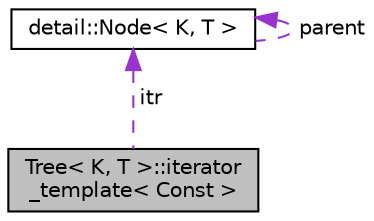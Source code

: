 digraph "Tree&lt; K, T &gt;::iterator_template&lt; Const &gt;"
{
  edge [fontname="Helvetica",fontsize="10",labelfontname="Helvetica",labelfontsize="10"];
  node [fontname="Helvetica",fontsize="10",shape=record];
  Node1 [label="Tree\< K, T \>::iterator\l_template\< Const \>",height=0.2,width=0.4,color="black", fillcolor="grey75", style="filled", fontcolor="black"];
  Node2 -> Node1 [dir="back",color="darkorchid3",fontsize="10",style="dashed",label=" itr" ,fontname="Helvetica"];
  Node2 [label="detail::Node\< K, T \>",height=0.2,width=0.4,color="black", fillcolor="white", style="filled",URL="$structdetail_1_1_node.html"];
  Node2 -> Node2 [dir="back",color="darkorchid3",fontsize="10",style="dashed",label=" parent" ,fontname="Helvetica"];
}
